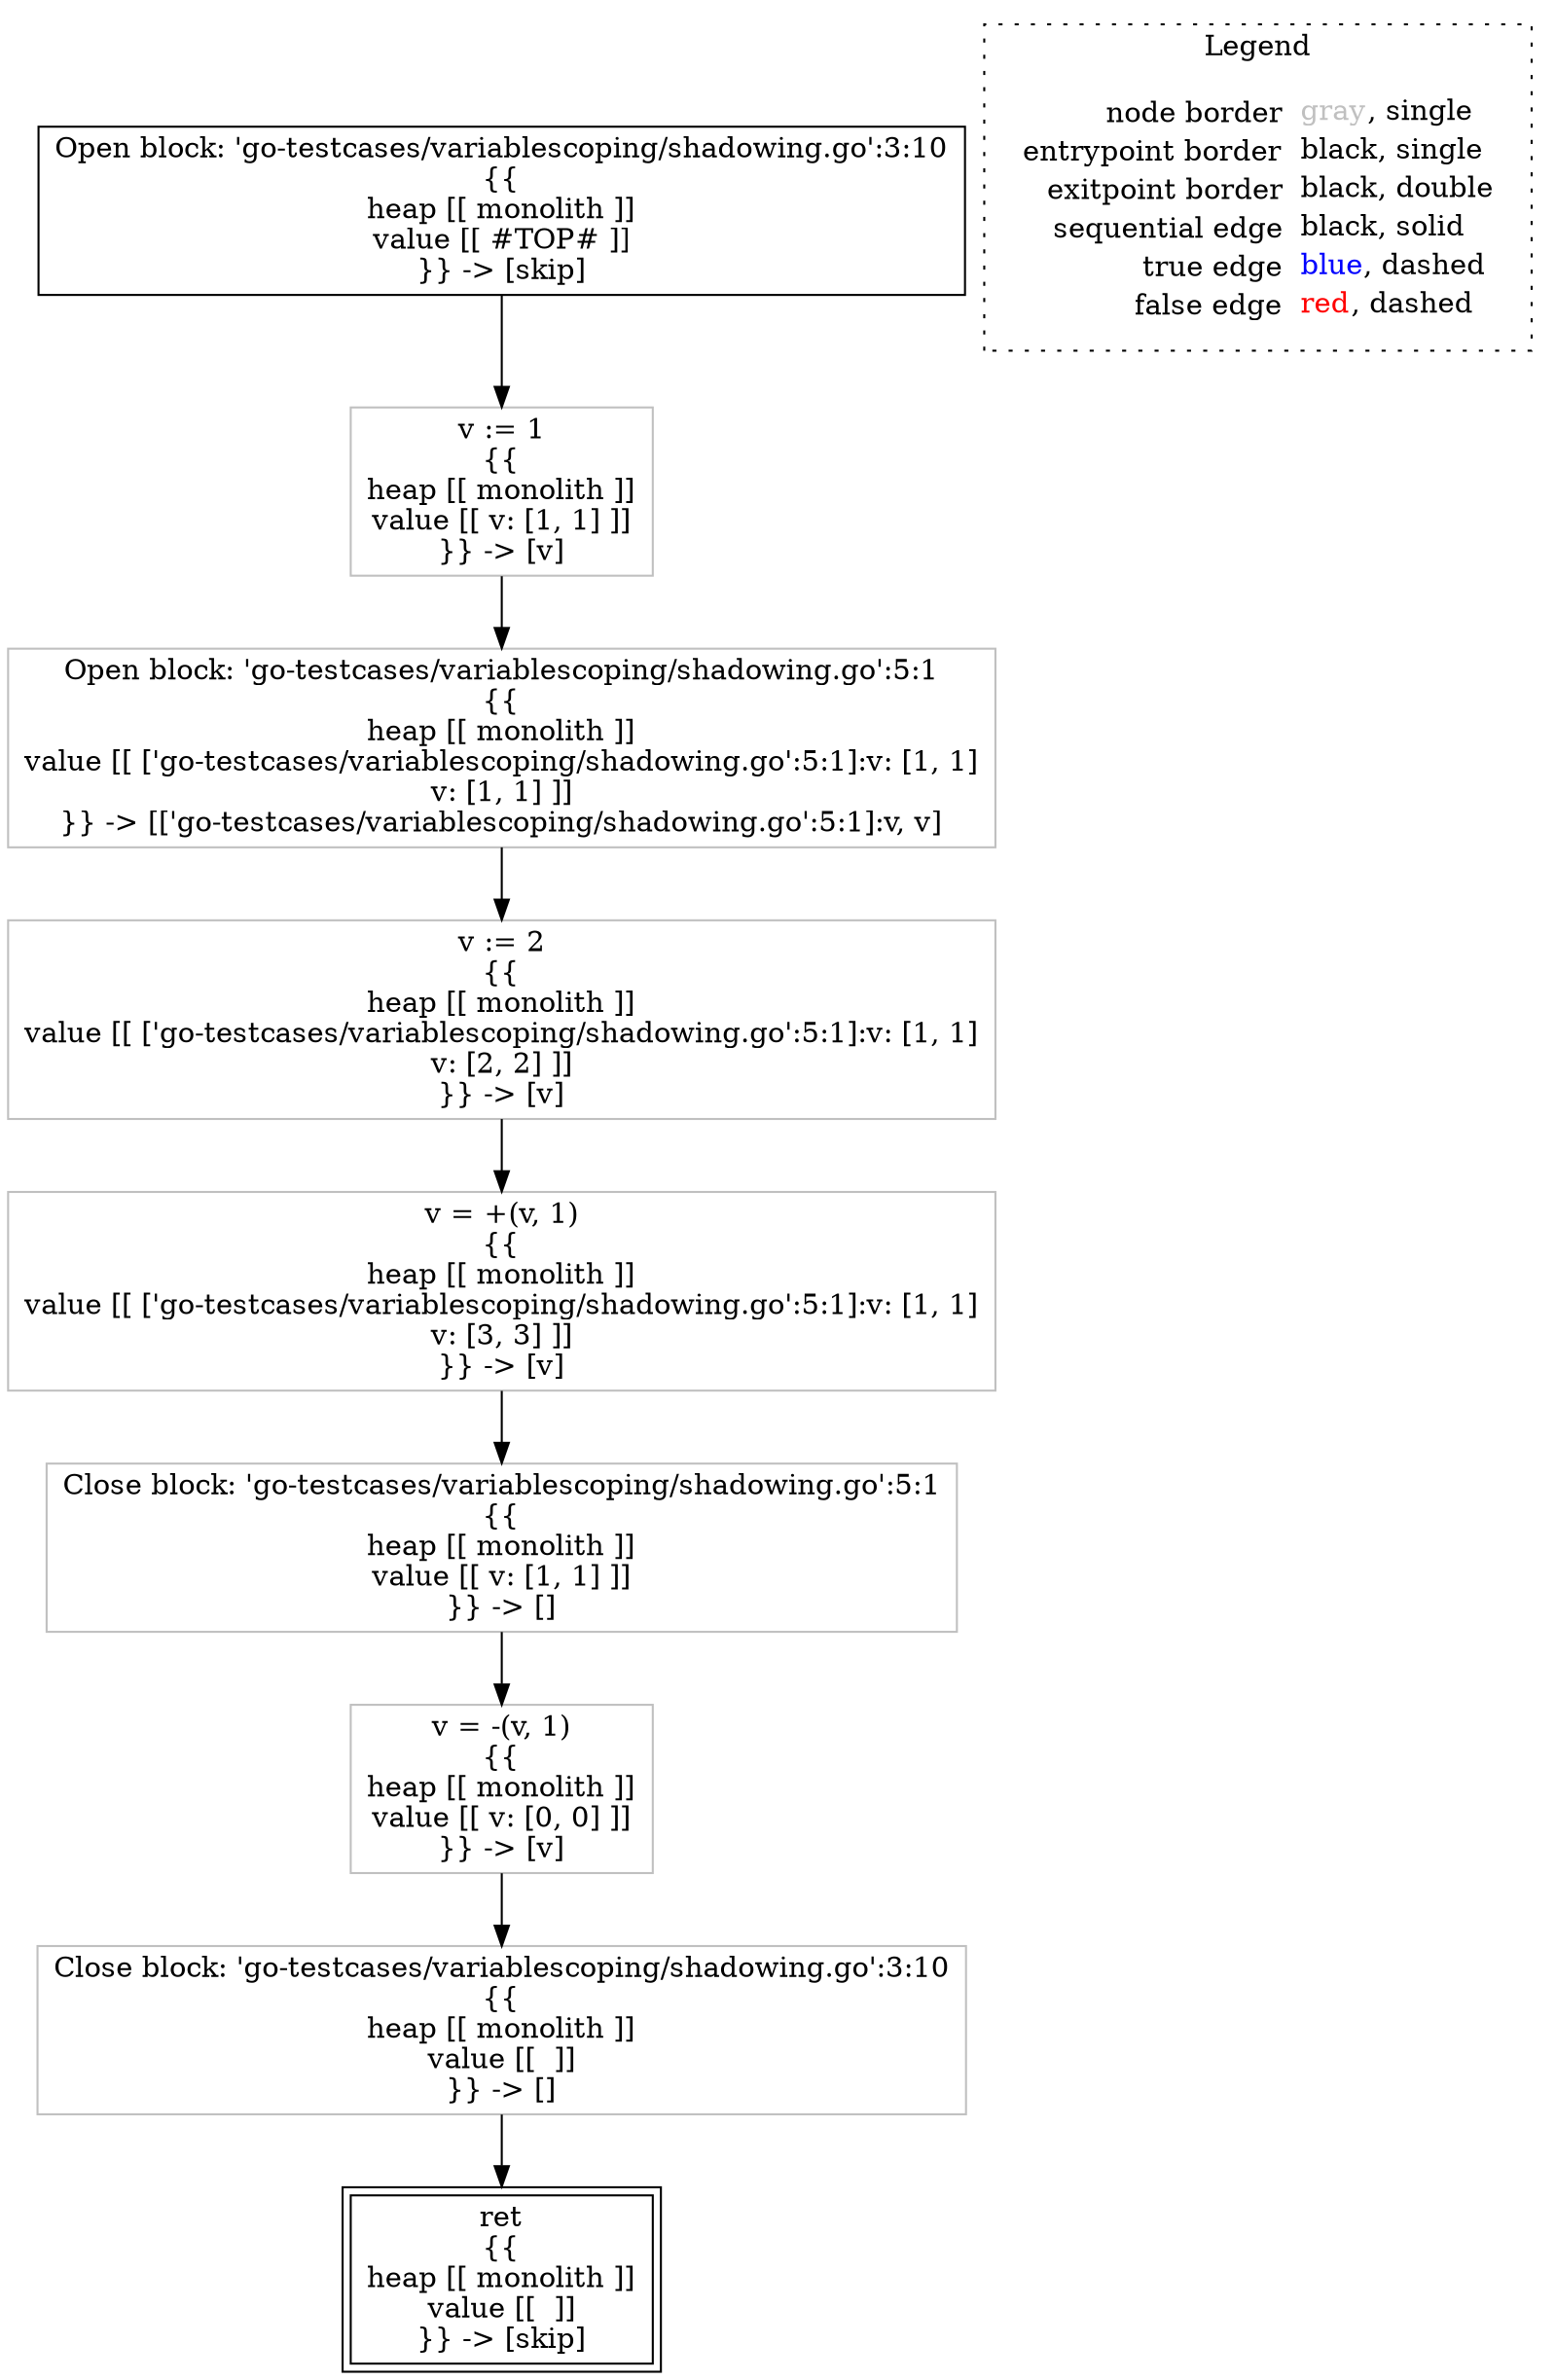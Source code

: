 digraph {
	"node0" [shape="rect",color="black",label=<Open block: 'go-testcases/variablescoping/shadowing.go':3:10<BR/>{{<BR/>heap [[ monolith ]]<BR/>value [[ #TOP# ]]<BR/>}} -&gt; [skip]>];
	"node1" [shape="rect",color="gray",label=<Close block: 'go-testcases/variablescoping/shadowing.go':3:10<BR/>{{<BR/>heap [[ monolith ]]<BR/>value [[  ]]<BR/>}} -&gt; []>];
	"node2" [shape="rect",color="gray",label=<v = +(v, 1)<BR/>{{<BR/>heap [[ monolith ]]<BR/>value [[ ['go-testcases/variablescoping/shadowing.go':5:1]:v: [1, 1]<BR/>v: [3, 3] ]]<BR/>}} -&gt; [v]>];
	"node3" [shape="rect",color="gray",label=<v := 2<BR/>{{<BR/>heap [[ monolith ]]<BR/>value [[ ['go-testcases/variablescoping/shadowing.go':5:1]:v: [1, 1]<BR/>v: [2, 2] ]]<BR/>}} -&gt; [v]>];
	"node4" [shape="rect",color="gray",label=<v := 1<BR/>{{<BR/>heap [[ monolith ]]<BR/>value [[ v: [1, 1] ]]<BR/>}} -&gt; [v]>];
	"node5" [shape="rect",color="gray",label=<Open block: 'go-testcases/variablescoping/shadowing.go':5:1<BR/>{{<BR/>heap [[ monolith ]]<BR/>value [[ ['go-testcases/variablescoping/shadowing.go':5:1]:v: [1, 1]<BR/>v: [1, 1] ]]<BR/>}} -&gt; [['go-testcases/variablescoping/shadowing.go':5:1]:v, v]>];
	"node6" [shape="rect",color="black",peripheries="2",label=<ret<BR/>{{<BR/>heap [[ monolith ]]<BR/>value [[  ]]<BR/>}} -&gt; [skip]>];
	"node7" [shape="rect",color="gray",label=<Close block: 'go-testcases/variablescoping/shadowing.go':5:1<BR/>{{<BR/>heap [[ monolith ]]<BR/>value [[ v: [1, 1] ]]<BR/>}} -&gt; []>];
	"node8" [shape="rect",color="gray",label=<v = -(v, 1)<BR/>{{<BR/>heap [[ monolith ]]<BR/>value [[ v: [0, 0] ]]<BR/>}} -&gt; [v]>];
	"node0" -> "node4" [color="black"];
	"node1" -> "node6" [color="black"];
	"node2" -> "node7" [color="black"];
	"node3" -> "node2" [color="black"];
	"node4" -> "node5" [color="black"];
	"node5" -> "node3" [color="black"];
	"node7" -> "node8" [color="black"];
	"node8" -> "node1" [color="black"];
subgraph cluster_legend {
	label="Legend";
	style=dotted;
	node [shape=plaintext];
	"legend" [label=<<table border="0" cellpadding="2" cellspacing="0" cellborder="0"><tr><td align="right">node border&nbsp;</td><td align="left"><font color="gray">gray</font>, single</td></tr><tr><td align="right">entrypoint border&nbsp;</td><td align="left"><font color="black">black</font>, single</td></tr><tr><td align="right">exitpoint border&nbsp;</td><td align="left"><font color="black">black</font>, double</td></tr><tr><td align="right">sequential edge&nbsp;</td><td align="left"><font color="black">black</font>, solid</td></tr><tr><td align="right">true edge&nbsp;</td><td align="left"><font color="blue">blue</font>, dashed</td></tr><tr><td align="right">false edge&nbsp;</td><td align="left"><font color="red">red</font>, dashed</td></tr></table>>];
}

}
